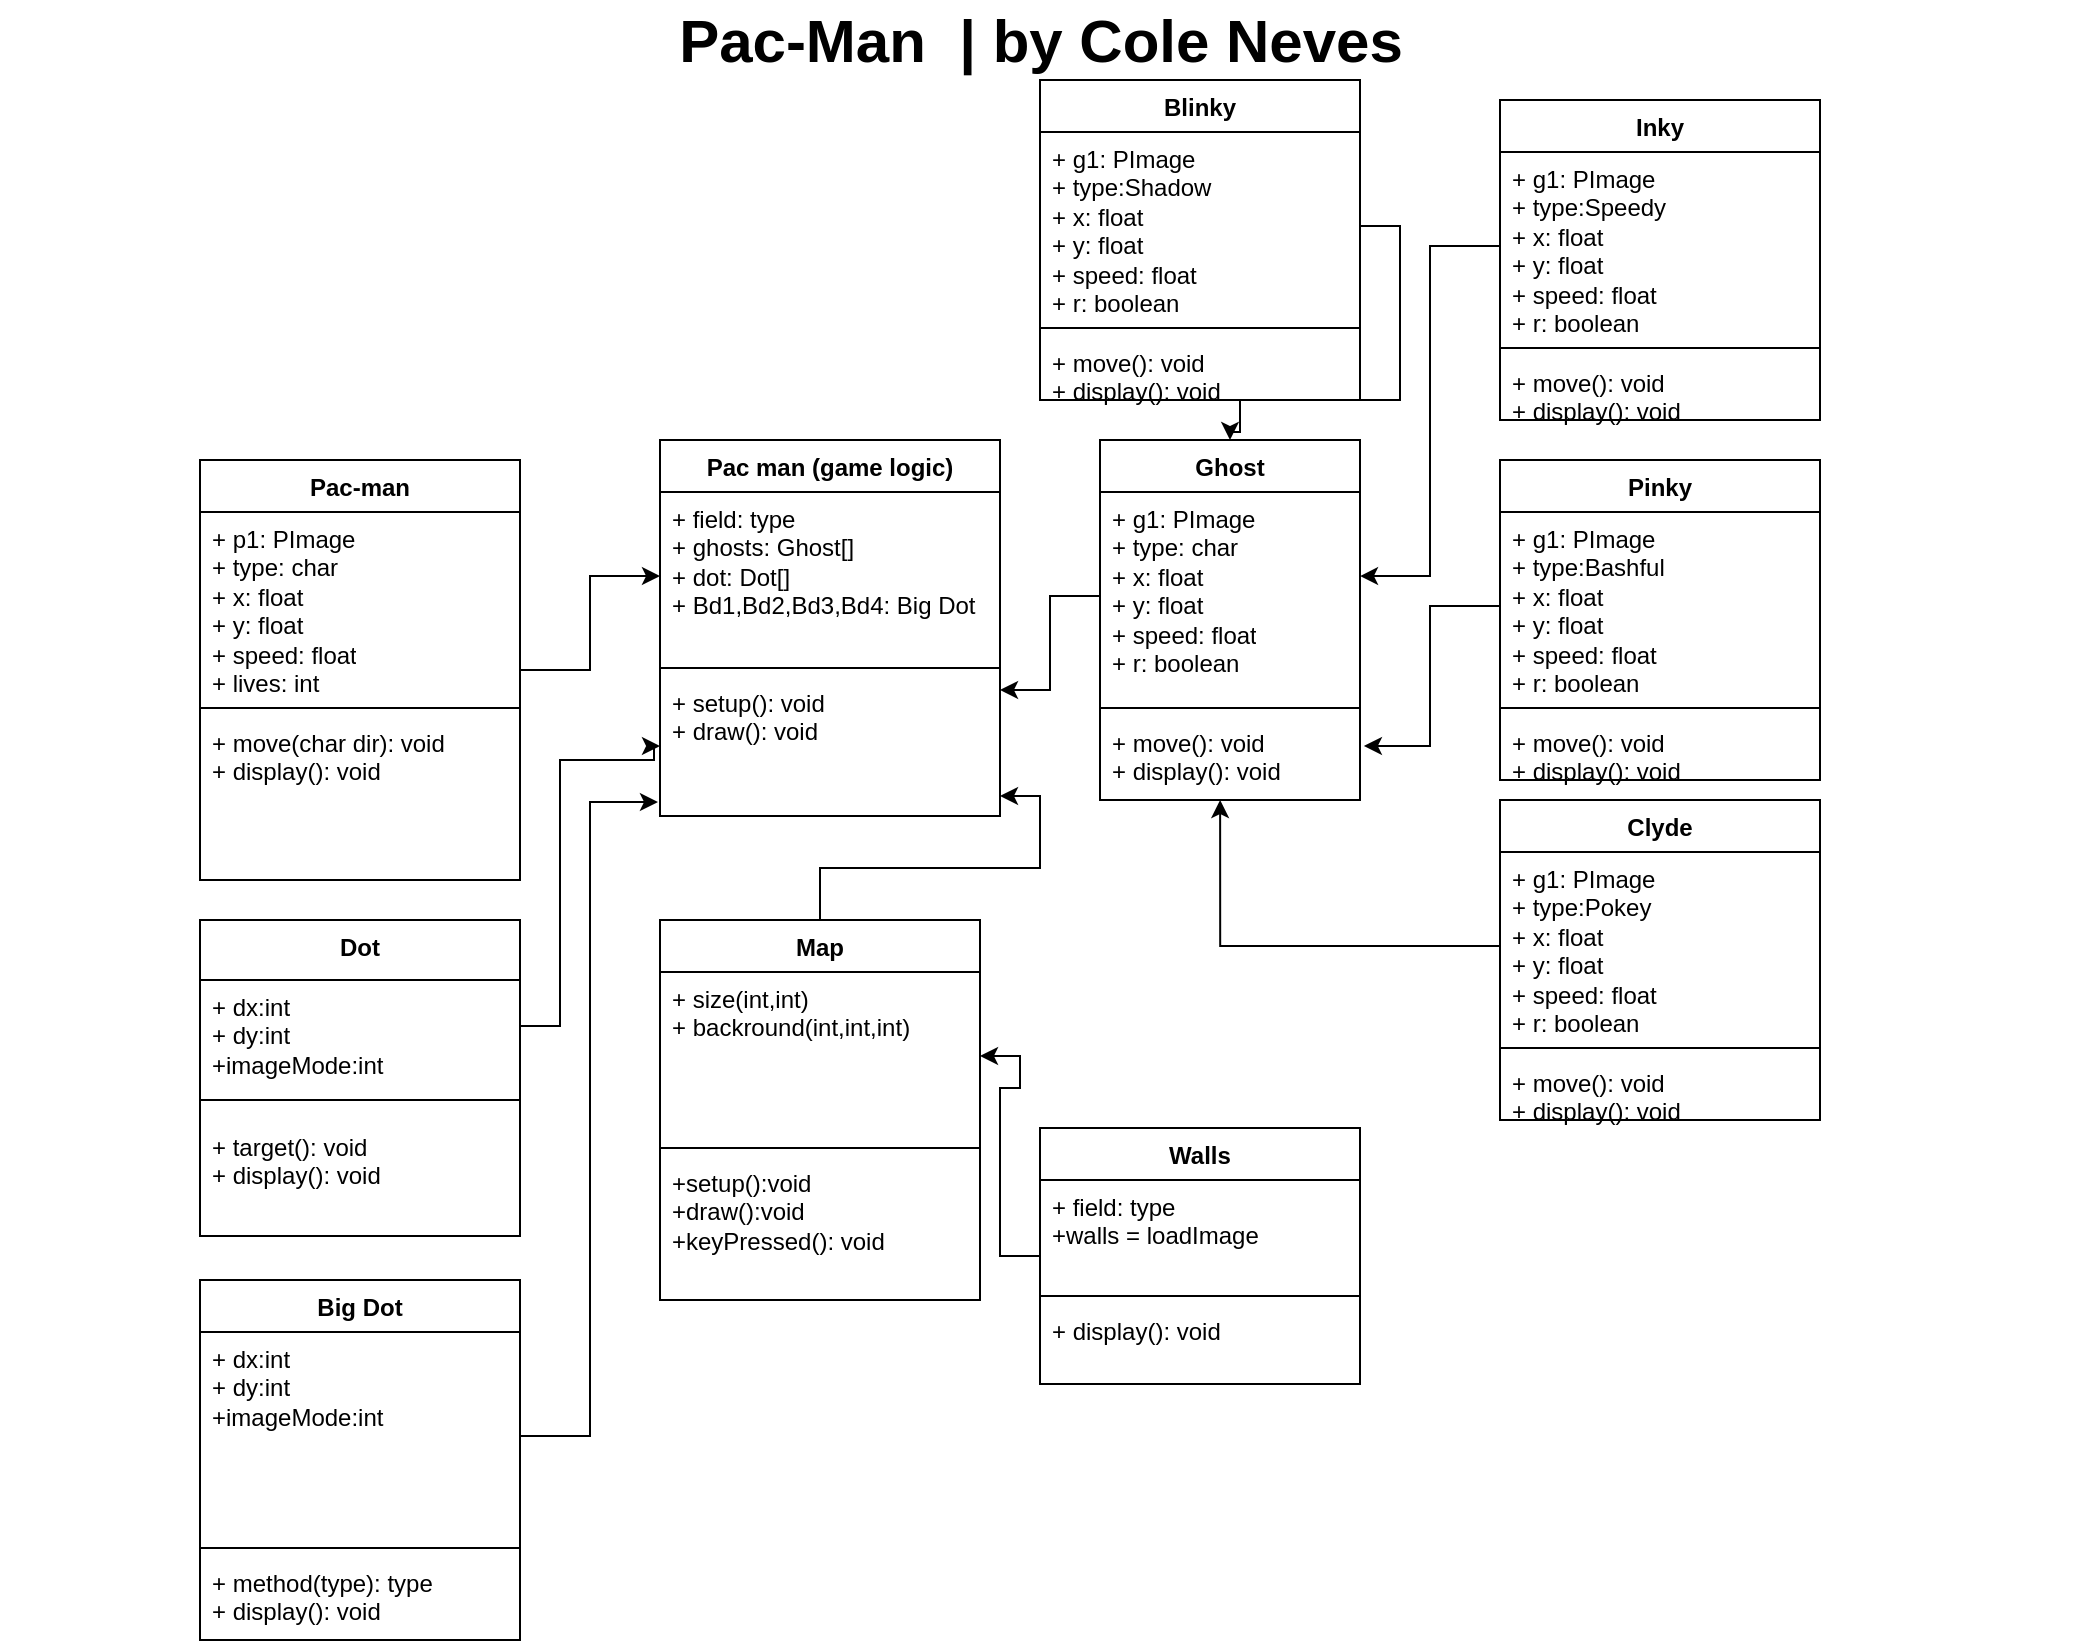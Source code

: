<mxfile version="24.7.16">
  <diagram name="Page-1" id="GCGDnVqvJoa4mVLtFq2w">
    <mxGraphModel dx="765" dy="844" grid="1" gridSize="10" guides="1" tooltips="1" connect="1" arrows="1" fold="1" page="1" pageScale="1" pageWidth="1100" pageHeight="1700" math="0" shadow="0">
      <root>
        <mxCell id="0" />
        <mxCell id="1" parent="0" />
        <mxCell id="bPKaIutQy5WEXMTbhpYq-1" value="&lt;font style=&quot;font-size: 30px;&quot;&gt;Pac-Man&amp;nbsp; | by Cole Neves&lt;/font&gt;" style="text;align=center;fontStyle=1;verticalAlign=middle;spacingLeft=3;spacingRight=3;strokeColor=none;rotatable=0;points=[[0,0.5],[1,0.5]];portConstraint=eastwest;html=1;" parent="1" vertex="1">
          <mxGeometry x="40" y="40" width="1040" height="40" as="geometry" />
        </mxCell>
        <mxCell id="bPKaIutQy5WEXMTbhpYq-2" value="Pac man (game logic)" style="swimlane;fontStyle=1;align=center;verticalAlign=top;childLayout=stackLayout;horizontal=1;startSize=26;horizontalStack=0;resizeParent=1;resizeParentMax=0;resizeLast=0;collapsible=1;marginBottom=0;whiteSpace=wrap;html=1;" parent="1" vertex="1">
          <mxGeometry x="370" y="260" width="170" height="188" as="geometry" />
        </mxCell>
        <mxCell id="bPKaIutQy5WEXMTbhpYq-3" value="+ field: type&lt;div&gt;+ ghosts: Ghost[]&lt;/div&gt;&lt;div&gt;+ dot: Dot[]&lt;/div&gt;&lt;div&gt;+ Bd1,Bd2,Bd3,Bd4: Big Dot&lt;/div&gt;" style="text;strokeColor=none;fillColor=none;align=left;verticalAlign=top;spacingLeft=4;spacingRight=4;overflow=hidden;rotatable=0;points=[[0,0.5],[1,0.5]];portConstraint=eastwest;whiteSpace=wrap;html=1;" parent="bPKaIutQy5WEXMTbhpYq-2" vertex="1">
          <mxGeometry y="26" width="170" height="84" as="geometry" />
        </mxCell>
        <mxCell id="bPKaIutQy5WEXMTbhpYq-4" value="" style="line;strokeWidth=1;fillColor=none;align=left;verticalAlign=middle;spacingTop=-1;spacingLeft=3;spacingRight=3;rotatable=0;labelPosition=right;points=[];portConstraint=eastwest;strokeColor=inherit;" parent="bPKaIutQy5WEXMTbhpYq-2" vertex="1">
          <mxGeometry y="110" width="170" height="8" as="geometry" />
        </mxCell>
        <mxCell id="bPKaIutQy5WEXMTbhpYq-5" value="+ setup(): void&lt;div&gt;+ draw(): void&lt;br&gt;&lt;/div&gt;" style="text;strokeColor=none;fillColor=none;align=left;verticalAlign=top;spacingLeft=4;spacingRight=4;overflow=hidden;rotatable=0;points=[[0,0.5],[1,0.5]];portConstraint=eastwest;whiteSpace=wrap;html=1;" parent="bPKaIutQy5WEXMTbhpYq-2" vertex="1">
          <mxGeometry y="118" width="170" height="70" as="geometry" />
        </mxCell>
        <mxCell id="bPKaIutQy5WEXMTbhpYq-6" value="Ghost" style="swimlane;fontStyle=1;align=center;verticalAlign=top;childLayout=stackLayout;horizontal=1;startSize=26;horizontalStack=0;resizeParent=1;resizeParentMax=0;resizeLast=0;collapsible=1;marginBottom=0;whiteSpace=wrap;html=1;direction=east;" parent="1" vertex="1">
          <mxGeometry x="590" y="260" width="130" height="180" as="geometry" />
        </mxCell>
        <mxCell id="bPKaIutQy5WEXMTbhpYq-7" value="+ g1: PImage&lt;div&gt;+ type: char&lt;br&gt;&lt;div&gt;+ x: float&lt;br&gt;&lt;/div&gt;&lt;div&gt;+ y: float&lt;br&gt;&lt;/div&gt;&lt;div&gt;+ speed: float&lt;/div&gt;&lt;div&gt;+ r: boolean&lt;br&gt;&lt;/div&gt;&lt;/div&gt;" style="text;strokeColor=none;fillColor=none;align=left;verticalAlign=top;spacingLeft=4;spacingRight=4;overflow=hidden;rotatable=0;points=[[0,0.5],[1,0.5]];portConstraint=eastwest;whiteSpace=wrap;html=1;" parent="bPKaIutQy5WEXMTbhpYq-6" vertex="1">
          <mxGeometry y="26" width="130" height="104" as="geometry" />
        </mxCell>
        <mxCell id="bPKaIutQy5WEXMTbhpYq-8" value="" style="line;strokeWidth=1;fillColor=none;align=left;verticalAlign=middle;spacingTop=-1;spacingLeft=3;spacingRight=3;rotatable=0;labelPosition=right;points=[];portConstraint=eastwest;strokeColor=inherit;" parent="bPKaIutQy5WEXMTbhpYq-6" vertex="1">
          <mxGeometry y="130" width="130" height="8" as="geometry" />
        </mxCell>
        <mxCell id="bPKaIutQy5WEXMTbhpYq-9" value="+ move(): void&lt;div&gt;+ display(): void&lt;br&gt;&lt;/div&gt;" style="text;strokeColor=none;fillColor=none;align=left;verticalAlign=top;spacingLeft=4;spacingRight=4;overflow=hidden;rotatable=0;points=[[0,0.5],[1,0.5]];portConstraint=eastwest;whiteSpace=wrap;html=1;" parent="bPKaIutQy5WEXMTbhpYq-6" vertex="1">
          <mxGeometry y="138" width="130" height="42" as="geometry" />
        </mxCell>
        <mxCell id="bPKaIutQy5WEXMTbhpYq-10" style="edgeStyle=orthogonalEdgeStyle;rounded=0;orthogonalLoop=1;jettySize=auto;html=1;entryX=1;entryY=0.1;entryDx=0;entryDy=0;entryPerimeter=0;" parent="1" source="bPKaIutQy5WEXMTbhpYq-7" target="bPKaIutQy5WEXMTbhpYq-5" edge="1">
          <mxGeometry relative="1" as="geometry" />
        </mxCell>
        <mxCell id="bPKaIutQy5WEXMTbhpYq-15" style="edgeStyle=orthogonalEdgeStyle;rounded=0;orthogonalLoop=1;jettySize=auto;html=1;entryX=0;entryY=0.5;entryDx=0;entryDy=0;" parent="1" source="bPKaIutQy5WEXMTbhpYq-11" target="bPKaIutQy5WEXMTbhpYq-3" edge="1">
          <mxGeometry relative="1" as="geometry" />
        </mxCell>
        <mxCell id="bPKaIutQy5WEXMTbhpYq-11" value="Pac-man" style="swimlane;fontStyle=1;align=center;verticalAlign=top;childLayout=stackLayout;horizontal=1;startSize=26;horizontalStack=0;resizeParent=1;resizeParentMax=0;resizeLast=0;collapsible=1;marginBottom=0;whiteSpace=wrap;html=1;" parent="1" vertex="1">
          <mxGeometry x="140" y="270" width="160" height="210" as="geometry" />
        </mxCell>
        <mxCell id="bPKaIutQy5WEXMTbhpYq-12" value="+ p1: PImage&lt;div&gt;+ type: char&lt;br&gt;&lt;div&gt;+ x: float&lt;br&gt;&lt;/div&gt;&lt;div&gt;+ y: float&lt;br&gt;&lt;/div&gt;&lt;div&gt;+ speed: float&lt;/div&gt;&lt;/div&gt;&lt;div&gt;+ lives: int&lt;/div&gt;" style="text;strokeColor=none;fillColor=none;align=left;verticalAlign=top;spacingLeft=4;spacingRight=4;overflow=hidden;rotatable=0;points=[[0,0.5],[1,0.5]];portConstraint=eastwest;whiteSpace=wrap;html=1;" parent="bPKaIutQy5WEXMTbhpYq-11" vertex="1">
          <mxGeometry y="26" width="160" height="94" as="geometry" />
        </mxCell>
        <mxCell id="bPKaIutQy5WEXMTbhpYq-13" value="" style="line;strokeWidth=1;fillColor=none;align=left;verticalAlign=middle;spacingTop=-1;spacingLeft=3;spacingRight=3;rotatable=0;labelPosition=right;points=[];portConstraint=eastwest;strokeColor=inherit;" parent="bPKaIutQy5WEXMTbhpYq-11" vertex="1">
          <mxGeometry y="120" width="160" height="8" as="geometry" />
        </mxCell>
        <mxCell id="bPKaIutQy5WEXMTbhpYq-14" value="+ move(char dir): void&lt;div&gt;+ display(): void&lt;/div&gt;&lt;div&gt;&lt;br&gt;&lt;/div&gt;" style="text;strokeColor=none;fillColor=none;align=left;verticalAlign=top;spacingLeft=4;spacingRight=4;overflow=hidden;rotatable=0;points=[[0,0.5],[1,0.5]];portConstraint=eastwest;whiteSpace=wrap;html=1;" parent="bPKaIutQy5WEXMTbhpYq-11" vertex="1">
          <mxGeometry y="128" width="160" height="82" as="geometry" />
        </mxCell>
        <mxCell id="bPKaIutQy5WEXMTbhpYq-16" value="Map" style="swimlane;fontStyle=1;align=center;verticalAlign=top;childLayout=stackLayout;horizontal=1;startSize=26;horizontalStack=0;resizeParent=1;resizeParentMax=0;resizeLast=0;collapsible=1;marginBottom=0;whiteSpace=wrap;html=1;" parent="1" vertex="1">
          <mxGeometry x="370" y="500" width="160" height="190" as="geometry" />
        </mxCell>
        <mxCell id="bPKaIutQy5WEXMTbhpYq-17" value="+ size(int,int)&lt;div&gt;+ backround(int,int,int)&lt;/div&gt;" style="text;strokeColor=none;fillColor=none;align=left;verticalAlign=top;spacingLeft=4;spacingRight=4;overflow=hidden;rotatable=0;points=[[0,0.5],[1,0.5]];portConstraint=eastwest;whiteSpace=wrap;html=1;" parent="bPKaIutQy5WEXMTbhpYq-16" vertex="1">
          <mxGeometry y="26" width="160" height="84" as="geometry" />
        </mxCell>
        <mxCell id="bPKaIutQy5WEXMTbhpYq-18" value="" style="line;strokeWidth=1;fillColor=none;align=left;verticalAlign=middle;spacingTop=-1;spacingLeft=3;spacingRight=3;rotatable=0;labelPosition=right;points=[];portConstraint=eastwest;strokeColor=inherit;" parent="bPKaIutQy5WEXMTbhpYq-16" vertex="1">
          <mxGeometry y="110" width="160" height="8" as="geometry" />
        </mxCell>
        <mxCell id="bPKaIutQy5WEXMTbhpYq-19" value="&lt;div&gt;&lt;div&gt;+setup():void&lt;/div&gt;&lt;/div&gt;&lt;div&gt;+draw():void&lt;/div&gt;&lt;div&gt;+keyPressed(): void&lt;/div&gt;" style="text;strokeColor=none;fillColor=none;align=left;verticalAlign=top;spacingLeft=4;spacingRight=4;overflow=hidden;rotatable=0;points=[[0,0.5],[1,0.5]];portConstraint=eastwest;whiteSpace=wrap;html=1;" parent="bPKaIutQy5WEXMTbhpYq-16" vertex="1">
          <mxGeometry y="118" width="160" height="72" as="geometry" />
        </mxCell>
        <mxCell id="bPKaIutQy5WEXMTbhpYq-20" value="Dot" style="swimlane;fontStyle=1;align=center;verticalAlign=top;childLayout=stackLayout;horizontal=1;startSize=30;horizontalStack=0;resizeParent=1;resizeParentMax=0;resizeLast=0;collapsible=1;marginBottom=0;whiteSpace=wrap;html=1;" parent="1" vertex="1">
          <mxGeometry x="140" y="500" width="160" height="158" as="geometry" />
        </mxCell>
        <mxCell id="bPKaIutQy5WEXMTbhpYq-21" value="+ dx:int&lt;div&gt;+ dy:int&lt;/div&gt;&lt;div&gt;+imageMode:int&lt;/div&gt;&lt;div&gt;&lt;br&gt;&lt;/div&gt;" style="text;strokeColor=none;fillColor=none;align=left;verticalAlign=top;spacingLeft=4;spacingRight=4;overflow=hidden;rotatable=0;points=[[0,0.5],[1,0.5]];portConstraint=eastwest;whiteSpace=wrap;html=1;" parent="bPKaIutQy5WEXMTbhpYq-20" vertex="1">
          <mxGeometry y="30" width="160" height="50" as="geometry" />
        </mxCell>
        <mxCell id="bPKaIutQy5WEXMTbhpYq-22" value="" style="line;strokeWidth=1;fillColor=none;align=left;verticalAlign=middle;spacingTop=-1;spacingLeft=3;spacingRight=3;rotatable=0;labelPosition=right;points=[];portConstraint=eastwest;strokeColor=inherit;" parent="bPKaIutQy5WEXMTbhpYq-20" vertex="1">
          <mxGeometry y="80" width="160" height="20" as="geometry" />
        </mxCell>
        <mxCell id="bPKaIutQy5WEXMTbhpYq-23" value="+ target(): void&lt;div&gt;&lt;div&gt;+ display(): void&lt;/div&gt;&lt;div&gt;&lt;br&gt;&lt;/div&gt;&lt;/div&gt;" style="text;strokeColor=none;fillColor=none;align=left;verticalAlign=top;spacingLeft=4;spacingRight=4;overflow=hidden;rotatable=0;points=[[0,0.5],[1,0.5]];portConstraint=eastwest;whiteSpace=wrap;html=1;" parent="bPKaIutQy5WEXMTbhpYq-20" vertex="1">
          <mxGeometry y="100" width="160" height="58" as="geometry" />
        </mxCell>
        <mxCell id="bPKaIutQy5WEXMTbhpYq-24" value="Big Dot" style="swimlane;fontStyle=1;align=center;verticalAlign=top;childLayout=stackLayout;horizontal=1;startSize=26;horizontalStack=0;resizeParent=1;resizeParentMax=0;resizeLast=0;collapsible=1;marginBottom=0;whiteSpace=wrap;html=1;" parent="1" vertex="1">
          <mxGeometry x="140" y="680" width="160" height="180" as="geometry" />
        </mxCell>
        <mxCell id="bPKaIutQy5WEXMTbhpYq-25" value="+ dx:int&lt;div&gt;+ dy:int&lt;/div&gt;&lt;div&gt;+imageMode:int&lt;/div&gt;&lt;div&gt;&lt;br&gt;&lt;/div&gt;" style="text;strokeColor=none;fillColor=none;align=left;verticalAlign=top;spacingLeft=4;spacingRight=4;overflow=hidden;rotatable=0;points=[[0,0.5],[1,0.5]];portConstraint=eastwest;whiteSpace=wrap;html=1;" parent="bPKaIutQy5WEXMTbhpYq-24" vertex="1">
          <mxGeometry y="26" width="160" height="104" as="geometry" />
        </mxCell>
        <mxCell id="bPKaIutQy5WEXMTbhpYq-26" value="" style="line;strokeWidth=1;fillColor=none;align=left;verticalAlign=middle;spacingTop=-1;spacingLeft=3;spacingRight=3;rotatable=0;labelPosition=right;points=[];portConstraint=eastwest;strokeColor=inherit;" parent="bPKaIutQy5WEXMTbhpYq-24" vertex="1">
          <mxGeometry y="130" width="160" height="8" as="geometry" />
        </mxCell>
        <mxCell id="bPKaIutQy5WEXMTbhpYq-27" value="+ method(type): type&lt;div&gt;&lt;div&gt;+ display(): void&lt;/div&gt;&lt;div&gt;&lt;br&gt;&lt;/div&gt;&lt;/div&gt;" style="text;strokeColor=none;fillColor=none;align=left;verticalAlign=top;spacingLeft=4;spacingRight=4;overflow=hidden;rotatable=0;points=[[0,0.5],[1,0.5]];portConstraint=eastwest;whiteSpace=wrap;html=1;" parent="bPKaIutQy5WEXMTbhpYq-24" vertex="1">
          <mxGeometry y="138" width="160" height="42" as="geometry" />
        </mxCell>
        <mxCell id="WX9B7SuyMWSNFKOsYD1O-3" style="edgeStyle=orthogonalEdgeStyle;rounded=0;orthogonalLoop=1;jettySize=auto;html=1;entryX=1;entryY=0.5;entryDx=0;entryDy=0;" edge="1" parent="1" source="bPKaIutQy5WEXMTbhpYq-28" target="bPKaIutQy5WEXMTbhpYq-17">
          <mxGeometry relative="1" as="geometry" />
        </mxCell>
        <mxCell id="bPKaIutQy5WEXMTbhpYq-28" value="Walls" style="swimlane;fontStyle=1;align=center;verticalAlign=top;childLayout=stackLayout;horizontal=1;startSize=26;horizontalStack=0;resizeParent=1;resizeParentMax=0;resizeLast=0;collapsible=1;marginBottom=0;whiteSpace=wrap;html=1;" parent="1" vertex="1">
          <mxGeometry x="560" y="604" width="160" height="128" as="geometry" />
        </mxCell>
        <mxCell id="bPKaIutQy5WEXMTbhpYq-29" value="+ field: type&lt;div&gt;+walls = loadImage&lt;/div&gt;" style="text;strokeColor=none;fillColor=none;align=left;verticalAlign=top;spacingLeft=4;spacingRight=4;overflow=hidden;rotatable=0;points=[[0,0.5],[1,0.5]];portConstraint=eastwest;whiteSpace=wrap;html=1;" parent="bPKaIutQy5WEXMTbhpYq-28" vertex="1">
          <mxGeometry y="26" width="160" height="54" as="geometry" />
        </mxCell>
        <mxCell id="bPKaIutQy5WEXMTbhpYq-30" value="" style="line;strokeWidth=1;fillColor=none;align=left;verticalAlign=middle;spacingTop=-1;spacingLeft=3;spacingRight=3;rotatable=0;labelPosition=right;points=[];portConstraint=eastwest;strokeColor=inherit;" parent="bPKaIutQy5WEXMTbhpYq-28" vertex="1">
          <mxGeometry y="80" width="160" height="8" as="geometry" />
        </mxCell>
        <mxCell id="bPKaIutQy5WEXMTbhpYq-31" value="&lt;div&gt;&lt;div&gt;+ display(): void&lt;/div&gt;&lt;div&gt;&lt;br&gt;&lt;/div&gt;&lt;/div&gt;" style="text;strokeColor=none;fillColor=none;align=left;verticalAlign=top;spacingLeft=4;spacingRight=4;overflow=hidden;rotatable=0;points=[[0,0.5],[1,0.5]];portConstraint=eastwest;whiteSpace=wrap;html=1;" parent="bPKaIutQy5WEXMTbhpYq-28" vertex="1">
          <mxGeometry y="88" width="160" height="40" as="geometry" />
        </mxCell>
        <mxCell id="bPKaIutQy5WEXMTbhpYq-32" value="Blinky" style="swimlane;fontStyle=1;align=center;verticalAlign=top;childLayout=stackLayout;horizontal=1;startSize=26;horizontalStack=0;resizeParent=1;resizeParentMax=0;resizeLast=0;collapsible=1;marginBottom=0;whiteSpace=wrap;html=1;" parent="1" vertex="1">
          <mxGeometry x="560" y="80" width="160" height="160" as="geometry" />
        </mxCell>
        <mxCell id="bPKaIutQy5WEXMTbhpYq-33" value="+ g1: PImage&lt;div&gt;+ type:Shadow&amp;nbsp;&lt;br&gt;&lt;div&gt;+ x: float&lt;br&gt;&lt;/div&gt;&lt;div&gt;+ y: float&lt;br&gt;&lt;/div&gt;&lt;div&gt;+ speed: float&lt;/div&gt;&lt;div&gt;+ r: boolean&lt;/div&gt;&lt;/div&gt;" style="text;strokeColor=none;fillColor=none;align=left;verticalAlign=top;spacingLeft=4;spacingRight=4;overflow=hidden;rotatable=0;points=[[0,0.5],[1,0.5]];portConstraint=eastwest;whiteSpace=wrap;html=1;" parent="bPKaIutQy5WEXMTbhpYq-32" vertex="1">
          <mxGeometry y="26" width="160" height="94" as="geometry" />
        </mxCell>
        <mxCell id="bPKaIutQy5WEXMTbhpYq-34" value="" style="line;strokeWidth=1;fillColor=none;align=left;verticalAlign=middle;spacingTop=-1;spacingLeft=3;spacingRight=3;rotatable=0;labelPosition=right;points=[];portConstraint=eastwest;strokeColor=inherit;" parent="bPKaIutQy5WEXMTbhpYq-32" vertex="1">
          <mxGeometry y="120" width="160" height="8" as="geometry" />
        </mxCell>
        <mxCell id="bPKaIutQy5WEXMTbhpYq-35" value="+ move(): void&lt;div&gt;+ display(): void&lt;/div&gt;" style="text;strokeColor=none;fillColor=none;align=left;verticalAlign=top;spacingLeft=4;spacingRight=4;overflow=hidden;rotatable=0;points=[[0,0.5],[1,0.5]];portConstraint=eastwest;whiteSpace=wrap;html=1;" parent="bPKaIutQy5WEXMTbhpYq-32" vertex="1">
          <mxGeometry y="128" width="160" height="32" as="geometry" />
        </mxCell>
        <mxCell id="bPKaIutQy5WEXMTbhpYq-36" value="Inky" style="swimlane;fontStyle=1;align=center;verticalAlign=top;childLayout=stackLayout;horizontal=1;startSize=26;horizontalStack=0;resizeParent=1;resizeParentMax=0;resizeLast=0;collapsible=1;marginBottom=0;whiteSpace=wrap;html=1;" parent="1" vertex="1">
          <mxGeometry x="790" y="90" width="160" height="160" as="geometry" />
        </mxCell>
        <mxCell id="bPKaIutQy5WEXMTbhpYq-37" value="+ g1: PImage&lt;div&gt;+ type:Speedy&amp;nbsp;&lt;br&gt;&lt;div&gt;+ x: float&lt;br&gt;&lt;/div&gt;&lt;div&gt;+ y: float&lt;br&gt;&lt;/div&gt;&lt;div&gt;+ speed: float&lt;/div&gt;&lt;div&gt;+ r: boolean&lt;/div&gt;&lt;/div&gt;" style="text;strokeColor=none;fillColor=none;align=left;verticalAlign=top;spacingLeft=4;spacingRight=4;overflow=hidden;rotatable=0;points=[[0,0.5],[1,0.5]];portConstraint=eastwest;whiteSpace=wrap;html=1;" parent="bPKaIutQy5WEXMTbhpYq-36" vertex="1">
          <mxGeometry y="26" width="160" height="94" as="geometry" />
        </mxCell>
        <mxCell id="bPKaIutQy5WEXMTbhpYq-38" value="" style="line;strokeWidth=1;fillColor=none;align=left;verticalAlign=middle;spacingTop=-1;spacingLeft=3;spacingRight=3;rotatable=0;labelPosition=right;points=[];portConstraint=eastwest;strokeColor=inherit;" parent="bPKaIutQy5WEXMTbhpYq-36" vertex="1">
          <mxGeometry y="120" width="160" height="8" as="geometry" />
        </mxCell>
        <mxCell id="bPKaIutQy5WEXMTbhpYq-39" value="+ move(): void&lt;div&gt;+ display(): void&lt;/div&gt;" style="text;strokeColor=none;fillColor=none;align=left;verticalAlign=top;spacingLeft=4;spacingRight=4;overflow=hidden;rotatable=0;points=[[0,0.5],[1,0.5]];portConstraint=eastwest;whiteSpace=wrap;html=1;" parent="bPKaIutQy5WEXMTbhpYq-36" vertex="1">
          <mxGeometry y="128" width="160" height="32" as="geometry" />
        </mxCell>
        <mxCell id="bPKaIutQy5WEXMTbhpYq-40" value="Pinky" style="swimlane;fontStyle=1;align=center;verticalAlign=top;childLayout=stackLayout;horizontal=1;startSize=26;horizontalStack=0;resizeParent=1;resizeParentMax=0;resizeLast=0;collapsible=1;marginBottom=0;whiteSpace=wrap;html=1;" parent="1" vertex="1">
          <mxGeometry x="790" y="270" width="160" height="160" as="geometry" />
        </mxCell>
        <mxCell id="bPKaIutQy5WEXMTbhpYq-41" value="+ g1: PImage&lt;div&gt;+ type:Bashful&amp;nbsp;&lt;br&gt;&lt;div&gt;+ x: float&lt;br&gt;&lt;/div&gt;&lt;div&gt;+ y: float&lt;br&gt;&lt;/div&gt;&lt;div&gt;+ speed: float&lt;/div&gt;&lt;div&gt;+ r: boolean&lt;/div&gt;&lt;/div&gt;" style="text;strokeColor=none;fillColor=none;align=left;verticalAlign=top;spacingLeft=4;spacingRight=4;overflow=hidden;rotatable=0;points=[[0,0.5],[1,0.5]];portConstraint=eastwest;whiteSpace=wrap;html=1;" parent="bPKaIutQy5WEXMTbhpYq-40" vertex="1">
          <mxGeometry y="26" width="160" height="94" as="geometry" />
        </mxCell>
        <mxCell id="bPKaIutQy5WEXMTbhpYq-42" value="" style="line;strokeWidth=1;fillColor=none;align=left;verticalAlign=middle;spacingTop=-1;spacingLeft=3;spacingRight=3;rotatable=0;labelPosition=right;points=[];portConstraint=eastwest;strokeColor=inherit;" parent="bPKaIutQy5WEXMTbhpYq-40" vertex="1">
          <mxGeometry y="120" width="160" height="8" as="geometry" />
        </mxCell>
        <mxCell id="bPKaIutQy5WEXMTbhpYq-43" value="+ move(): void&lt;div&gt;+ display(): void&lt;/div&gt;" style="text;strokeColor=none;fillColor=none;align=left;verticalAlign=top;spacingLeft=4;spacingRight=4;overflow=hidden;rotatable=0;points=[[0,0.5],[1,0.5]];portConstraint=eastwest;whiteSpace=wrap;html=1;" parent="bPKaIutQy5WEXMTbhpYq-40" vertex="1">
          <mxGeometry y="128" width="160" height="32" as="geometry" />
        </mxCell>
        <mxCell id="bPKaIutQy5WEXMTbhpYq-44" value="Clyde" style="swimlane;fontStyle=1;align=center;verticalAlign=top;childLayout=stackLayout;horizontal=1;startSize=26;horizontalStack=0;resizeParent=1;resizeParentMax=0;resizeLast=0;collapsible=1;marginBottom=0;whiteSpace=wrap;html=1;" parent="1" vertex="1">
          <mxGeometry x="790" y="440" width="160" height="160" as="geometry" />
        </mxCell>
        <mxCell id="bPKaIutQy5WEXMTbhpYq-45" value="+ g1: PImage&lt;div&gt;+ type:Pokey&amp;nbsp;&lt;br&gt;&lt;div&gt;+ x: float&lt;br&gt;&lt;/div&gt;&lt;div&gt;+ y: float&lt;br&gt;&lt;/div&gt;&lt;div&gt;+ speed: float&lt;/div&gt;&lt;div&gt;+ r: boolean&lt;/div&gt;&lt;/div&gt;" style="text;strokeColor=none;fillColor=none;align=left;verticalAlign=top;spacingLeft=4;spacingRight=4;overflow=hidden;rotatable=0;points=[[0,0.5],[1,0.5]];portConstraint=eastwest;whiteSpace=wrap;html=1;" parent="bPKaIutQy5WEXMTbhpYq-44" vertex="1">
          <mxGeometry y="26" width="160" height="94" as="geometry" />
        </mxCell>
        <mxCell id="bPKaIutQy5WEXMTbhpYq-46" value="" style="line;strokeWidth=1;fillColor=none;align=left;verticalAlign=middle;spacingTop=-1;spacingLeft=3;spacingRight=3;rotatable=0;labelPosition=right;points=[];portConstraint=eastwest;strokeColor=inherit;" parent="bPKaIutQy5WEXMTbhpYq-44" vertex="1">
          <mxGeometry y="120" width="160" height="8" as="geometry" />
        </mxCell>
        <mxCell id="bPKaIutQy5WEXMTbhpYq-47" value="+ move(): void&lt;div&gt;+ display(): void&lt;/div&gt;" style="text;strokeColor=none;fillColor=none;align=left;verticalAlign=top;spacingLeft=4;spacingRight=4;overflow=hidden;rotatable=0;points=[[0,0.5],[1,0.5]];portConstraint=eastwest;whiteSpace=wrap;html=1;" parent="bPKaIutQy5WEXMTbhpYq-44" vertex="1">
          <mxGeometry y="128" width="160" height="32" as="geometry" />
        </mxCell>
        <mxCell id="bPKaIutQy5WEXMTbhpYq-48" style="edgeStyle=orthogonalEdgeStyle;rounded=0;orthogonalLoop=1;jettySize=auto;html=1;entryX=0.462;entryY=1;entryDx=0;entryDy=0;entryPerimeter=0;" parent="1" source="bPKaIutQy5WEXMTbhpYq-45" target="bPKaIutQy5WEXMTbhpYq-9" edge="1">
          <mxGeometry relative="1" as="geometry" />
        </mxCell>
        <mxCell id="bPKaIutQy5WEXMTbhpYq-49" style="edgeStyle=orthogonalEdgeStyle;rounded=0;orthogonalLoop=1;jettySize=auto;html=1;entryX=1.015;entryY=0.357;entryDx=0;entryDy=0;entryPerimeter=0;" parent="1" source="bPKaIutQy5WEXMTbhpYq-41" target="bPKaIutQy5WEXMTbhpYq-9" edge="1">
          <mxGeometry relative="1" as="geometry" />
        </mxCell>
        <mxCell id="bPKaIutQy5WEXMTbhpYq-50" style="edgeStyle=orthogonalEdgeStyle;rounded=0;orthogonalLoop=1;jettySize=auto;html=1;" parent="1" source="bPKaIutQy5WEXMTbhpYq-33" target="bPKaIutQy5WEXMTbhpYq-6" edge="1">
          <mxGeometry relative="1" as="geometry">
            <mxPoint x="655" y="256" as="targetPoint" />
            <Array as="points">
              <mxPoint x="740" y="153" />
              <mxPoint x="740" y="240" />
              <mxPoint x="660" y="240" />
              <mxPoint x="660" y="256" />
              <mxPoint x="655" y="256" />
            </Array>
          </mxGeometry>
        </mxCell>
        <mxCell id="bPKaIutQy5WEXMTbhpYq-51" style="edgeStyle=orthogonalEdgeStyle;rounded=0;orthogonalLoop=1;jettySize=auto;html=1;entryX=1;entryY=0.404;entryDx=0;entryDy=0;entryPerimeter=0;" parent="1" source="bPKaIutQy5WEXMTbhpYq-37" target="bPKaIutQy5WEXMTbhpYq-7" edge="1">
          <mxGeometry relative="1" as="geometry" />
        </mxCell>
        <mxCell id="WX9B7SuyMWSNFKOsYD1O-1" style="edgeStyle=orthogonalEdgeStyle;rounded=0;orthogonalLoop=1;jettySize=auto;html=1;entryX=-0.006;entryY=0.9;entryDx=0;entryDy=0;entryPerimeter=0;" edge="1" parent="1" source="bPKaIutQy5WEXMTbhpYq-25" target="bPKaIutQy5WEXMTbhpYq-5">
          <mxGeometry relative="1" as="geometry" />
        </mxCell>
        <mxCell id="WX9B7SuyMWSNFKOsYD1O-2" style="edgeStyle=orthogonalEdgeStyle;rounded=0;orthogonalLoop=1;jettySize=auto;html=1;" edge="1" parent="1" target="bPKaIutQy5WEXMTbhpYq-5">
          <mxGeometry relative="1" as="geometry">
            <mxPoint x="300" y="553" as="sourcePoint" />
            <mxPoint x="366.96" y="400.01" as="targetPoint" />
            <Array as="points">
              <mxPoint x="320" y="553" />
              <mxPoint x="320" y="420" />
              <mxPoint x="367" y="420" />
              <mxPoint x="367" y="413" />
            </Array>
          </mxGeometry>
        </mxCell>
        <mxCell id="WX9B7SuyMWSNFKOsYD1O-6" style="edgeStyle=orthogonalEdgeStyle;rounded=0;orthogonalLoop=1;jettySize=auto;html=1;entryX=1;entryY=0.857;entryDx=0;entryDy=0;entryPerimeter=0;" edge="1" parent="1" source="bPKaIutQy5WEXMTbhpYq-16" target="bPKaIutQy5WEXMTbhpYq-5">
          <mxGeometry relative="1" as="geometry" />
        </mxCell>
      </root>
    </mxGraphModel>
  </diagram>
</mxfile>

